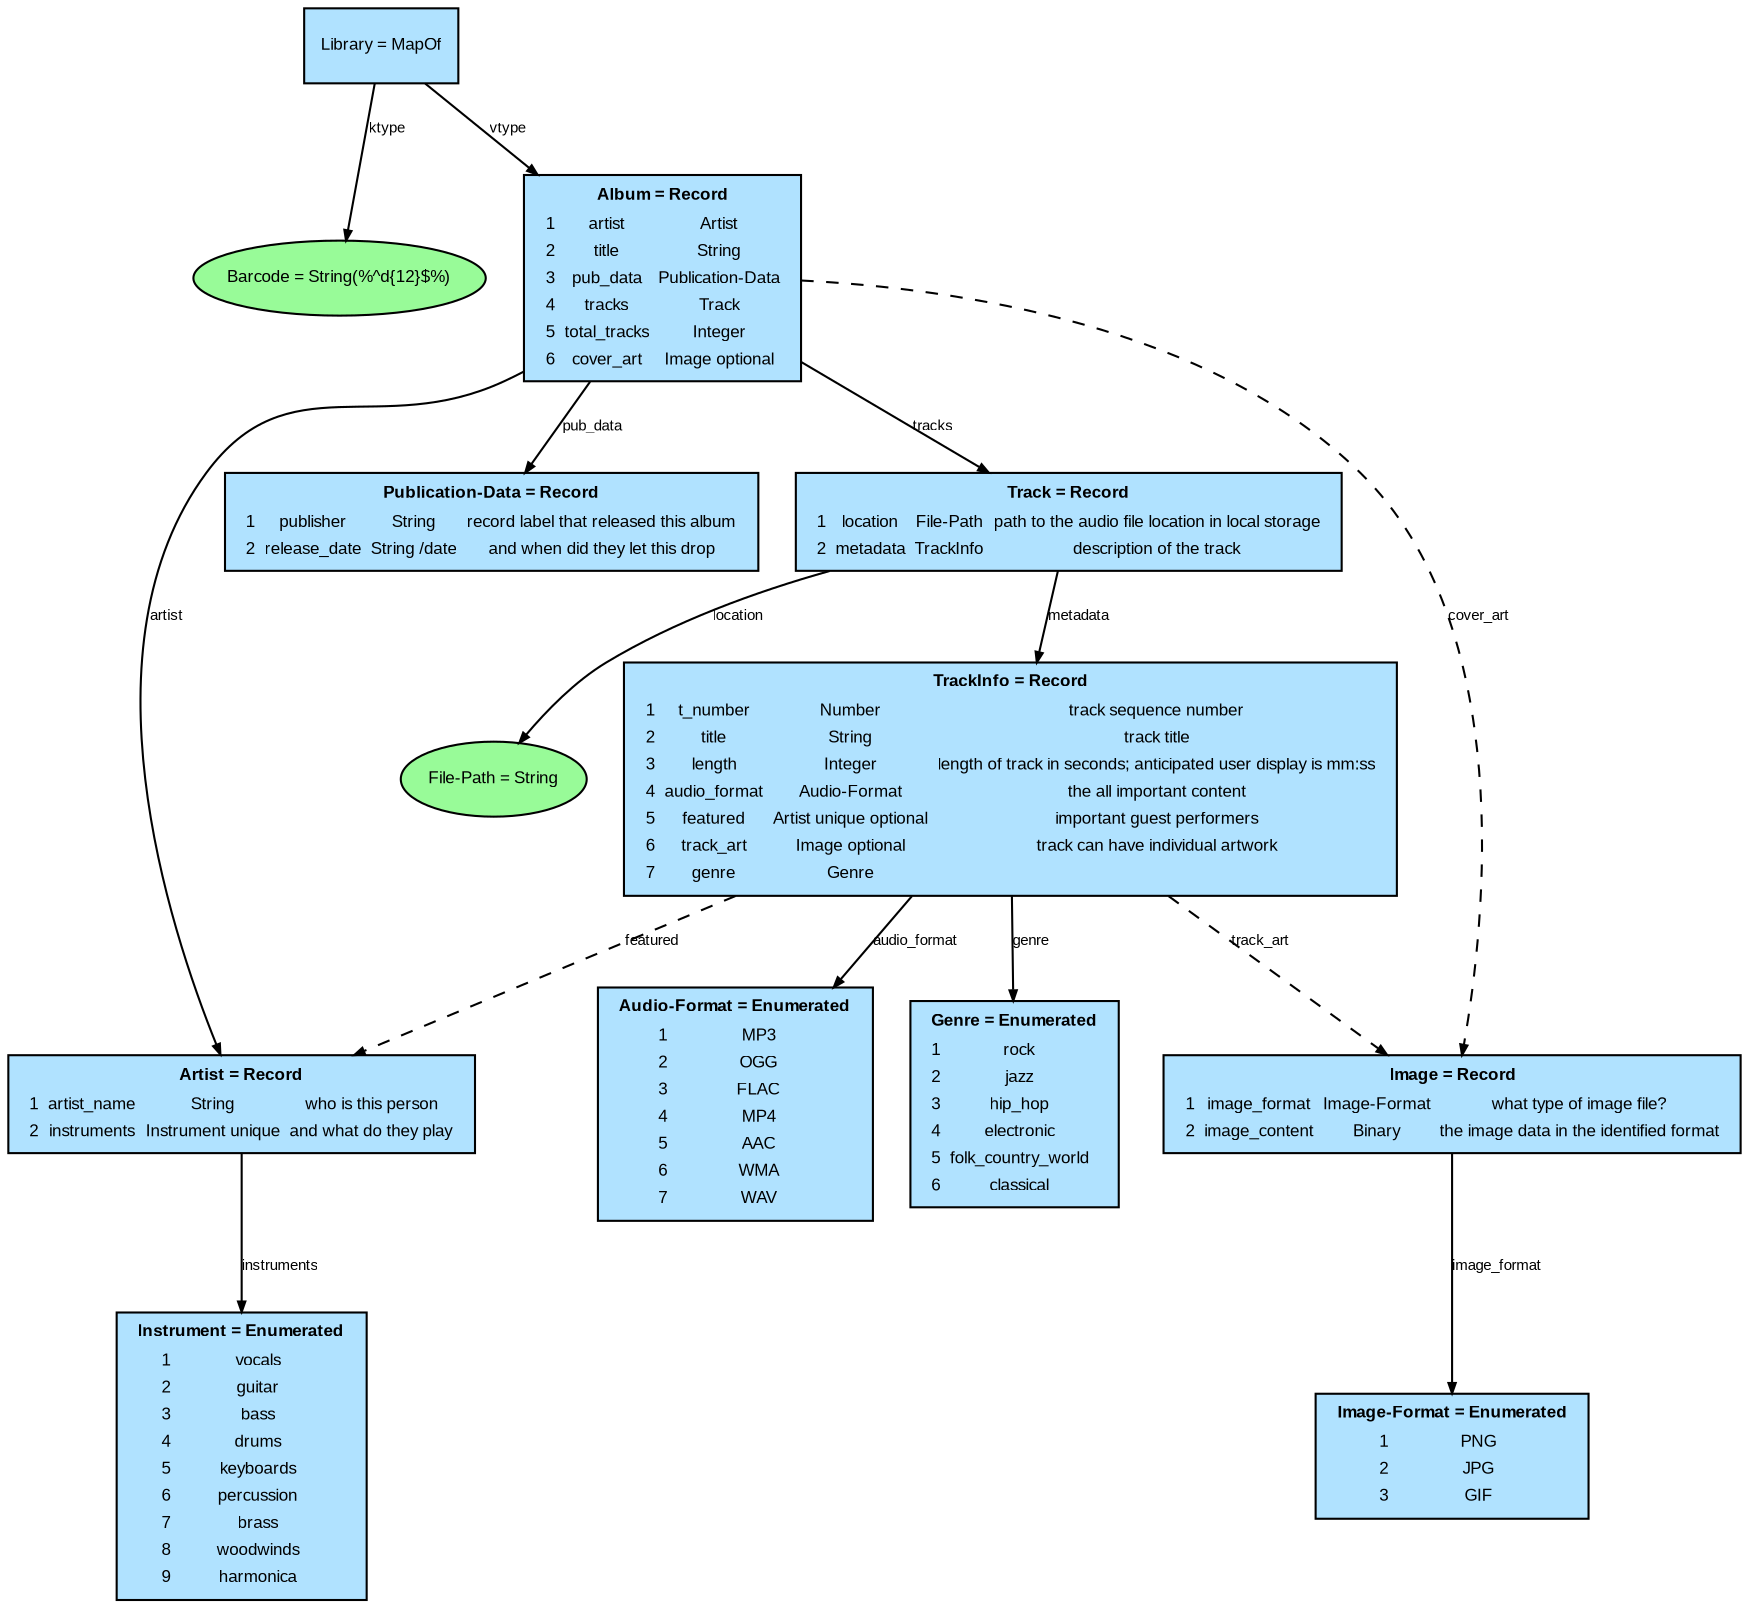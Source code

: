 # package: http://fake-audio.org/music-lib
# version: 1.1
# title: Music Library
# description: This information model defines a library of audio tracks, organized by album, with associated metadata regarding each track. It is modeled on the types of library data maintained by common websites and music file tag editors.
# license: CC0-1.0
# exports: ["Library"]

digraph G {
    graph [fontname=Times fontsize=12]
    node [fillcolor=lightskyblue1 fontname=Arial fontsize=8 shape=box style=filled]
    edge [arrowsize=0.5 fontname=Arial fontsize=7 labelangle=45.0 labeldistance=0.9]
    bgcolor=white
    n0 [label="Library = MapOf" shape=rectangle]
    n0 -> n1 [label=ktype]
    n0 -> n2 [label=vtype]
    n1 [label="Barcode = String(%^\d{12}$%)" fillcolor=palegreen shape=ellipse]
    n2 [label=<<table border='0' cellborder='0' cellspacing='0' cellpadding='2'><tr><td colspan='3'><b>Album = Record</b></td></tr><tr><td>1</td><td>artist</td><td>Artist</td></tr><tr><td>2</td><td>title</td><td>String</td></tr><tr><td>3</td><td>pub_data</td><td>Publication-Data</td></tr><tr><td>4</td><td>tracks</td><td>Track</td></tr><tr><td>5</td><td>total_tracks</td><td>Integer</td></tr><tr><td>6</td><td>cover_art</td><td>Image optional</td></tr></table>> shape=rectangle]
    n2 -> n6 [label=artist]
    n2 -> n3 [label=pub_data]
    n2 -> n8 [label=tracks]
    n2 -> n4 [label=cover_art style=dashed]
    n3 [label=<<table border='0' cellborder='0' cellspacing='0' cellpadding='2'><tr><td colspan='4'><b>Publication-Data = Record</b></td></tr><tr><td>1</td><td>publisher</td><td>String</td><td>record label that released this album</td></tr><tr><td>2</td><td>release_date</td><td>String /date</td><td>and when did they let this drop</td></tr></table>> shape=rectangle]
    n4 [label=<<table border='0' cellborder='0' cellspacing='0' cellpadding='2'><tr><td colspan='4'><b>Image = Record</b></td></tr><tr><td>1</td><td>image_format</td><td>Image-Format</td><td>what type of image file?</td></tr><tr><td>2</td><td>image_content</td><td>Binary</td><td>the image data in the identified format</td></tr></table>> shape=rectangle]
    n4 -> n5 [label=image_format]
    n5 [label=<<table border='0' cellborder='0' cellspacing='0' cellpadding='2'><tr><td colspan='4'><b>Image-Format = Enumerated</b></td></tr><tr><td>1</td><td>PNG</td><td></td></tr><tr><td>2</td><td>JPG</td><td></td></tr><tr><td>3</td><td>GIF</td><td></td></tr></table>> shape=rectangle]
    n6 [label=<<table border='0' cellborder='0' cellspacing='0' cellpadding='2'><tr><td colspan='4'><b>Artist = Record</b></td></tr><tr><td>1</td><td>artist_name</td><td>String</td><td>who is this person</td></tr><tr><td>2</td><td>instruments</td><td>Instrument unique</td><td>and what do they play</td></tr></table>> shape=rectangle]
    n6 -> n7 [label=instruments]
    n7 [label=<<table border='0' cellborder='0' cellspacing='0' cellpadding='2'><tr><td colspan='4'><b>Instrument = Enumerated</b></td></tr><tr><td>1</td><td>vocals</td><td></td></tr><tr><td>2</td><td>guitar</td><td></td></tr><tr><td>3</td><td>bass</td><td></td></tr><tr><td>4</td><td>drums</td><td></td></tr><tr><td>5</td><td>keyboards</td><td></td></tr><tr><td>6</td><td>percussion</td><td></td></tr><tr><td>7</td><td>brass</td><td></td></tr><tr><td>8</td><td>woodwinds</td><td></td></tr><tr><td>9</td><td>harmonica</td><td></td></tr></table>> shape=rectangle]
    n8 [label=<<table border='0' cellborder='0' cellspacing='0' cellpadding='2'><tr><td colspan='4'><b>Track = Record</b></td></tr><tr><td>1</td><td>location</td><td>File-Path</td><td>path to the audio file location in local storage</td></tr><tr><td>2</td><td>metadata</td><td>TrackInfo</td><td>description of the track</td></tr></table>> shape=rectangle]
    n8 -> n12 [label=location]
    n8 -> n9 [label=metadata]
    n9 [label=<<table border='0' cellborder='0' cellspacing='0' cellpadding='2'><tr><td colspan='4'><b>TrackInfo = Record</b></td></tr><tr><td>1</td><td>t_number</td><td>Number</td><td>track sequence number</td></tr><tr><td>2</td><td>title</td><td>String</td><td>track title</td></tr><tr><td>3</td><td>length</td><td>Integer</td><td>length of track in seconds; anticipated user display is mm:ss</td></tr><tr><td>4</td><td>audio_format</td><td>Audio-Format</td><td>the all important content</td></tr><tr><td>5</td><td>featured</td><td>Artist unique optional</td><td>important guest performers</td></tr><tr><td>6</td><td>track_art</td><td>Image optional</td><td>track can have individual artwork</td></tr><tr><td>7</td><td>genre</td><td>Genre</td><td></td></tr></table>> shape=rectangle]
    n9 -> n10 [label=audio_format]
    n9 -> n6 [label=featured style=dashed]
    n9 -> n4 [label=track_art style=dashed]
    n9 -> n11 [label=genre]
    n10 [label=<<table border='0' cellborder='0' cellspacing='0' cellpadding='2'><tr><td colspan='4'><b>Audio-Format = Enumerated</b></td></tr><tr><td>1</td><td>MP3</td><td></td></tr><tr><td>2</td><td>OGG</td><td></td></tr><tr><td>3</td><td>FLAC</td><td></td></tr><tr><td>4</td><td>MP4</td><td></td></tr><tr><td>5</td><td>AAC</td><td></td></tr><tr><td>6</td><td>WMA</td><td></td></tr><tr><td>7</td><td>WAV</td><td></td></tr></table>> shape=rectangle]
    n11 [label=<<table border='0' cellborder='0' cellspacing='0' cellpadding='2'><tr><td colspan='4'><b>Genre = Enumerated</b></td></tr><tr><td>1</td><td>rock</td><td></td></tr><tr><td>2</td><td>jazz</td><td></td></tr><tr><td>3</td><td>hip_hop</td><td></td></tr><tr><td>4</td><td>electronic</td><td></td></tr><tr><td>5</td><td>folk_country_world</td><td></td></tr><tr><td>6</td><td>classical</td><td></td></tr></table>> shape=rectangle]
    n12 [label="File-Path = String" fillcolor=palegreen shape=ellipse]
}
